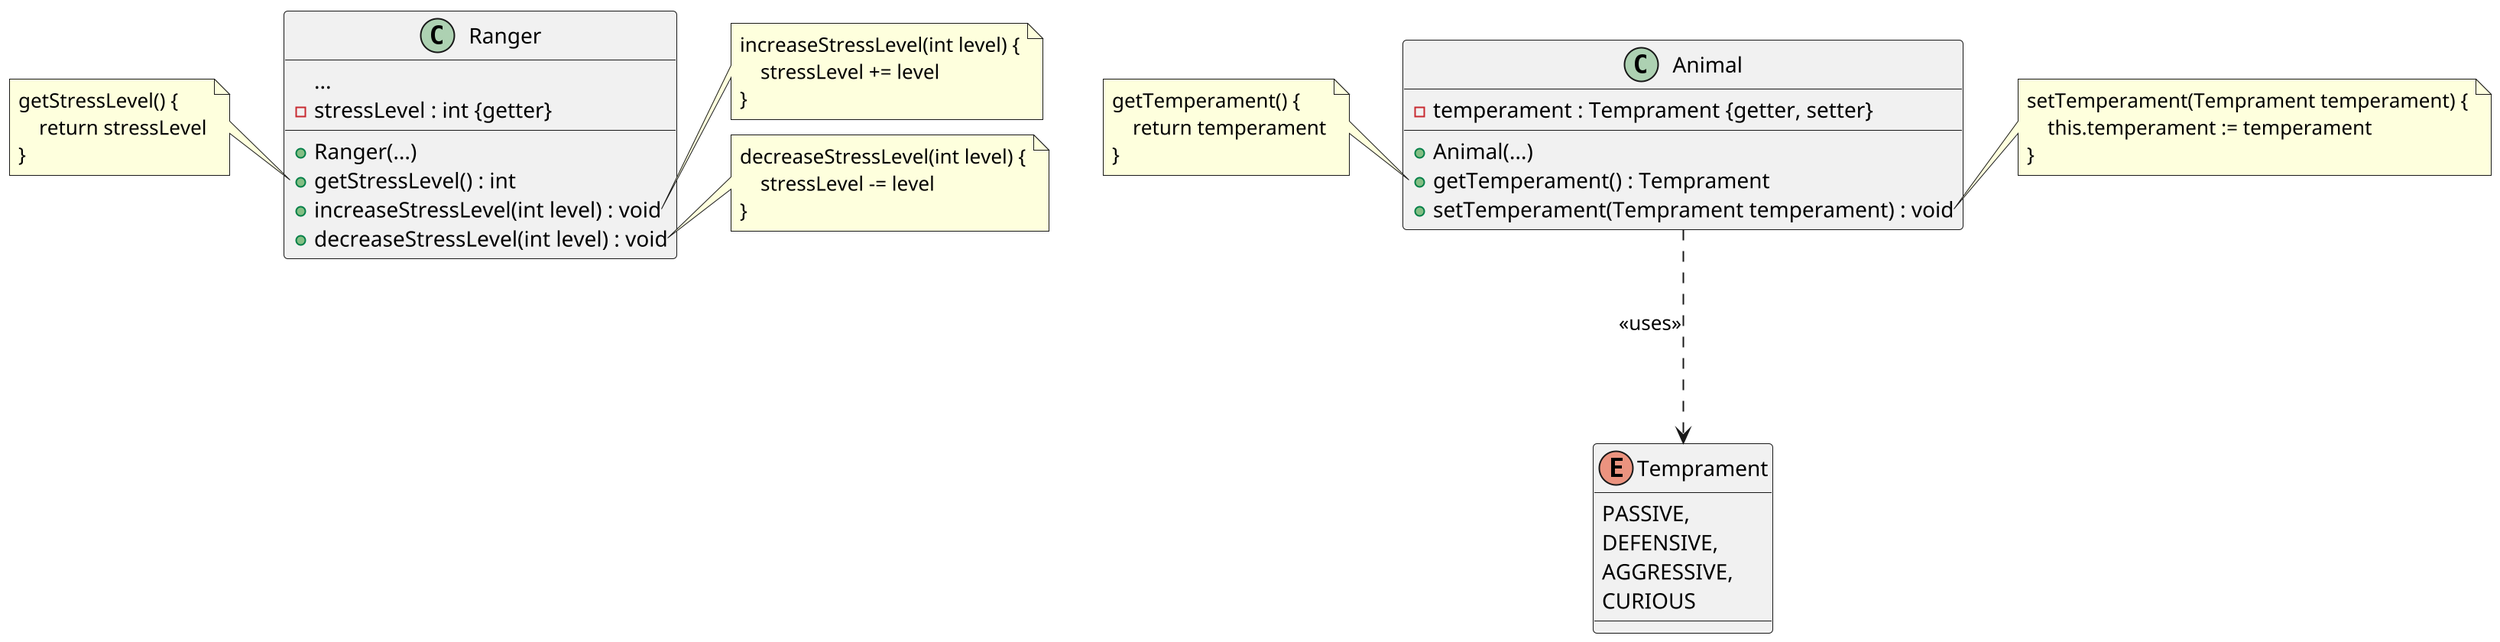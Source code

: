 @startuml Class Diagram 1
scale 2

skinparam linetype ortho

class Ranger {
    ...
    -stressLevel : int {getter}

    +Ranger(...)
    +getStressLevel() : int
    +increaseStressLevel(int level) : void
    +decreaseStressLevel(int level) : void
}

note left of Ranger::getStressLevel
    getStressLevel() {
        return stressLevel
    }
end note

note right of Ranger::increaseStressLevel
    increaseStressLevel(int level) {
        stressLevel += level
    }
end note

note right of Ranger::decreaseStressLevel
    decreaseStressLevel(int level) {
        stressLevel -= level
    }
end note

enum Temprament {
    PASSIVE,
    DEFENSIVE,
    AGGRESSIVE,
    CURIOUS
}

class Animal {
    -temperament : Temprament {getter, setter}

    +Animal(...)
    +getTemperament() : Temprament
    +setTemperament(Temprament temperament) : void
}

note left of Animal::getTemperament
    getTemperament() {
        return temperament
    }
end note

note right of Animal::setTemperament
    setTemperament(Temprament temperament) {
        this.temperament := temperament
    }
end note

Animal ...> Temprament : <<uses>>

@enduml